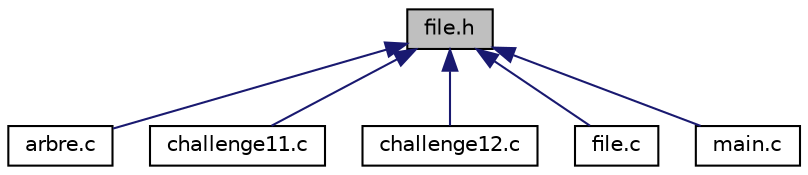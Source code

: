 digraph "file.h"
{
  edge [fontname="Helvetica",fontsize="10",labelfontname="Helvetica",labelfontsize="10"];
  node [fontname="Helvetica",fontsize="10",shape=record];
  Node1 [label="file.h",height=0.2,width=0.4,color="black", fillcolor="grey75", style="filled", fontcolor="black"];
  Node1 -> Node2 [dir="back",color="midnightblue",fontsize="10",style="solid"];
  Node2 [label="arbre.c",height=0.2,width=0.4,color="black", fillcolor="white", style="filled",URL="$arbre_8c.html"];
  Node1 -> Node3 [dir="back",color="midnightblue",fontsize="10",style="solid"];
  Node3 [label="challenge11.c",height=0.2,width=0.4,color="black", fillcolor="white", style="filled",URL="$challenge11_8c.html"];
  Node1 -> Node4 [dir="back",color="midnightblue",fontsize="10",style="solid"];
  Node4 [label="challenge12.c",height=0.2,width=0.4,color="black", fillcolor="white", style="filled",URL="$challenge12_8c.html"];
  Node1 -> Node5 [dir="back",color="midnightblue",fontsize="10",style="solid"];
  Node5 [label="file.c",height=0.2,width=0.4,color="black", fillcolor="white", style="filled",URL="$file_8c.html"];
  Node1 -> Node6 [dir="back",color="midnightblue",fontsize="10",style="solid"];
  Node6 [label="main.c",height=0.2,width=0.4,color="black", fillcolor="white", style="filled",URL="$main_8c.html"];
}
